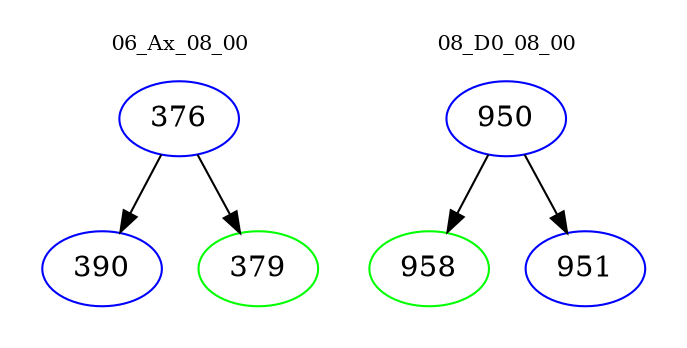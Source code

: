 digraph{
subgraph cluster_0 {
color = white
label = "06_Ax_08_00";
fontsize=10;
T0_376 [label="376", color="blue"]
T0_376 -> T0_390 [color="black"]
T0_390 [label="390", color="blue"]
T0_376 -> T0_379 [color="black"]
T0_379 [label="379", color="green"]
}
subgraph cluster_1 {
color = white
label = "08_D0_08_00";
fontsize=10;
T1_950 [label="950", color="blue"]
T1_950 -> T1_958 [color="black"]
T1_958 [label="958", color="green"]
T1_950 -> T1_951 [color="black"]
T1_951 [label="951", color="blue"]
}
}
